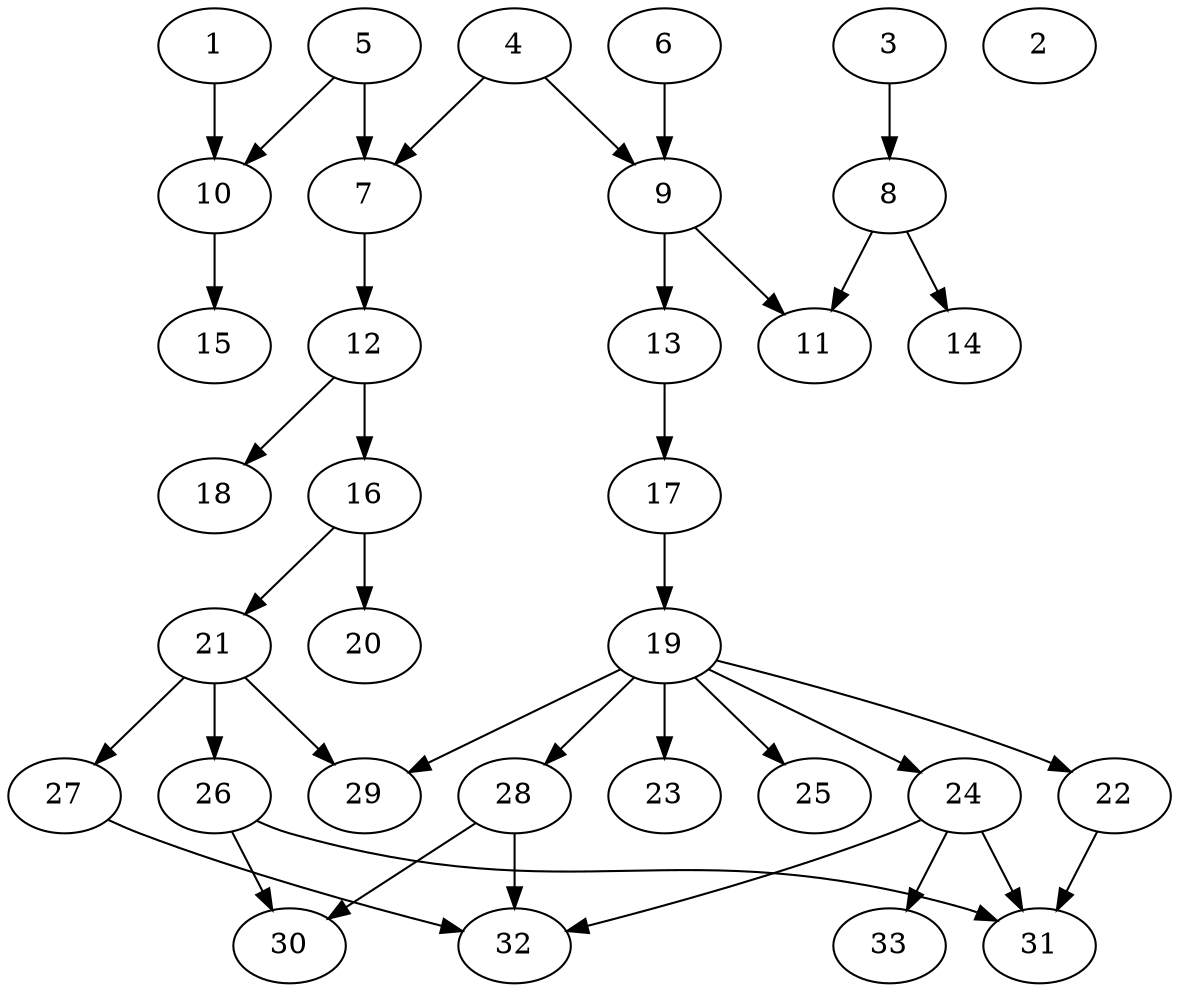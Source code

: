 // DAG (tier=2-normal, mode=compute, n=33, ccr=0.366, fat=0.523, density=0.409, regular=0.441, jump=0.116, mindata=524288, maxdata=8388608)
// DAG automatically generated by daggen at Sun Aug 24 16:33:33 2025
// /home/ermia/Project/Environments/daggen/bin/daggen --dot --ccr 0.366 --fat 0.523 --regular 0.441 --density 0.409 --jump 0.116 --mindata 524288 --maxdata 8388608 -n 33 
digraph G {
  1 [size="22624078168296783872", alpha="0.18", expect_size="11312039084148391936"]
  1 -> 10 [size ="63993704087552"]
  2 [size="24213360482658900", alpha="0.05", expect_size="12106680241329450"]
  3 [size="311206309039615744", alpha="0.08", expect_size="155603154519807872"]
  3 -> 8 [size ="446294380249088"]
  4 [size="21587351264364560", alpha="0.01", expect_size="10793675632182280"]
  4 -> 7 [size ="368403579666432"]
  4 -> 9 [size ="368403579666432"]
  5 [size="151238146981623758848", alpha="0.03", expect_size="75619073490811879424"]
  5 -> 7 [size ="227089760387072"]
  5 -> 10 [size ="227089760387072"]
  6 [size="6620346013589622", alpha="0.18", expect_size="3310173006794811"]
  6 -> 9 [size ="228313490522112"]
  7 [size="122477355446864", alpha="0.04", expect_size="61238677723432"]
  7 -> 12 [size ="2668382650368"]
  8 [size="8009017346239604", alpha="0.02", expect_size="4004508673119802"]
  8 -> 11 [size ="371188387807232"]
  8 -> 14 [size ="371188387807232"]
  9 [size="23294071957782265856", alpha="0.09", expect_size="11647035978891132928"]
  9 -> 11 [size ="65250963488768"]
  9 -> 13 [size ="65250963488768"]
  10 [size="2543013345186260", alpha="0.06", expect_size="1271506672593130"]
  10 -> 15 [size ="116272222175232"]
  11 [size="186694817746648416", alpha="0.03", expect_size="93347408873324208"]
  12 [size="112049321852941631488", alpha="0.03", expect_size="56024660926470815744"]
  12 -> 16 [size ="185935710912512"]
  12 -> 18 [size ="185935710912512"]
  13 [size="329897649526474560", alpha="0.02", expect_size="164948824763237280"]
  13 -> 17 [size ="138615246028800"]
  14 [size="1723342483612646", alpha="0.04", expect_size="861671241806323"]
  15 [size="2625798495836810", alpha="0.04", expect_size="1312899247918405"]
  16 [size="89177544291021488128", alpha="0.16", expect_size="44588772145510744064"]
  16 -> 20 [size ="159683604119552"]
  16 -> 21 [size ="159683604119552"]
  17 [size="153773488164425", alpha="0.09", expect_size="76886744082212"]
  17 -> 19 [size ="6334749605888"]
  18 [size="11149113645324090", alpha="0.18", expect_size="5574556822662045"]
  19 [size="143777681917874274304", alpha="0.03", expect_size="71888840958937137152"]
  19 -> 22 [size ="219558862389248"]
  19 -> 23 [size ="219558862389248"]
  19 -> 24 [size ="219558862389248"]
  19 -> 25 [size ="219558862389248"]
  19 -> 28 [size ="219558862389248"]
  19 -> 29 [size ="219558862389248"]
  20 [size="112506678382714912", alpha="0.17", expect_size="56253339191357456"]
  21 [size="43761079726564344", alpha="0.07", expect_size="21880539863282172"]
  21 -> 26 [size ="25077248688128"]
  21 -> 27 [size ="25077248688128"]
  21 -> 29 [size ="25077248688128"]
  22 [size="35151397046846488576", alpha="0.15", expect_size="17575698523423244288"]
  22 -> 31 [size ="85845667217408"]
  23 [size="3875930211925098496", alpha="0.13", expect_size="1937965105962549248"]
  24 [size="422874788751474688000", alpha="0.19", expect_size="211437394375737344000"]
  24 -> 31 [size ="450710680371200"]
  24 -> 32 [size ="450710680371200"]
  24 -> 33 [size ="450710680371200"]
  25 [size="136974430536776810496", alpha="0.03", expect_size="68487215268388405248"]
  26 [size="4204734273461937", alpha="0.05", expect_size="2102367136730968"]
  26 -> 30 [size ="243797116059648"]
  26 -> 31 [size ="243797116059648"]
  27 [size="180011460382798381056", alpha="0.01", expect_size="90005730191399190528"]
  27 -> 32 [size ="255048881799168"]
  28 [size="287758908073938912", alpha="0.13", expect_size="143879454036969456"]
  28 -> 30 [size ="141218935734272"]
  28 -> 32 [size ="141218935734272"]
  29 [size="140673931964587072", alpha="0.13", expect_size="70336965982293536"]
  30 [size="181386087437799784448", alpha="0.16", expect_size="90693043718899892224"]
  31 [size="89915392000000000000", alpha="0.08", expect_size="44957696000000000000"]
  32 [size="16075060196208718", alpha="0.06", expect_size="8037530098104359"]
  33 [size="382581615462922112", alpha="0.03", expect_size="191290807731461056"]
}